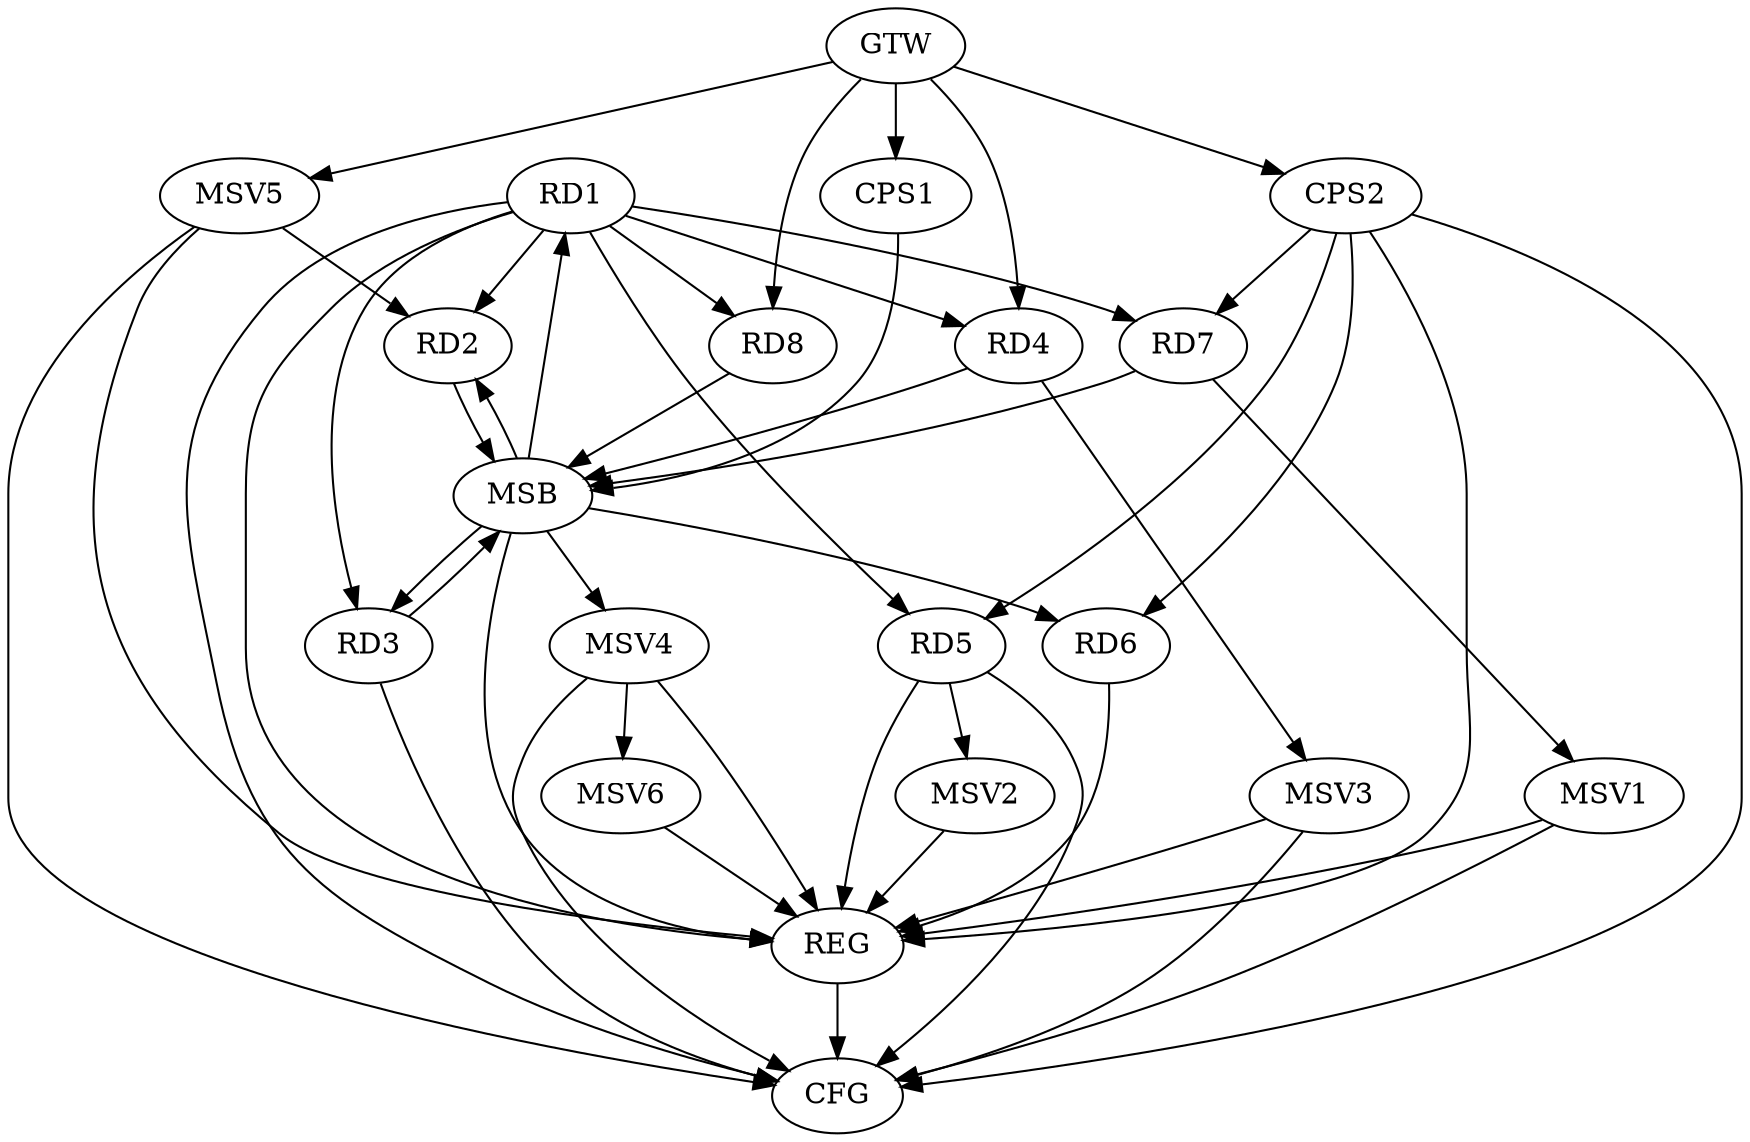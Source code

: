 strict digraph G {
  RD1 [ label="RD1" ];
  RD2 [ label="RD2" ];
  RD3 [ label="RD3" ];
  RD4 [ label="RD4" ];
  RD5 [ label="RD5" ];
  RD6 [ label="RD6" ];
  RD7 [ label="RD7" ];
  RD8 [ label="RD8" ];
  CPS1 [ label="CPS1" ];
  CPS2 [ label="CPS2" ];
  GTW [ label="GTW" ];
  REG [ label="REG" ];
  MSB [ label="MSB" ];
  CFG [ label="CFG" ];
  MSV1 [ label="MSV1" ];
  MSV2 [ label="MSV2" ];
  MSV3 [ label="MSV3" ];
  MSV4 [ label="MSV4" ];
  MSV5 [ label="MSV5" ];
  MSV6 [ label="MSV6" ];
  CPS2 -> RD5;
  CPS2 -> RD6;
  CPS2 -> RD7;
  GTW -> RD4;
  GTW -> RD8;
  GTW -> CPS1;
  GTW -> CPS2;
  RD1 -> REG;
  RD5 -> REG;
  RD6 -> REG;
  CPS2 -> REG;
  RD2 -> MSB;
  MSB -> REG;
  RD3 -> MSB;
  RD4 -> MSB;
  MSB -> RD2;
  RD7 -> MSB;
  RD8 -> MSB;
  MSB -> RD1;
  MSB -> RD6;
  CPS1 -> MSB;
  MSB -> RD3;
  RD5 -> CFG;
  RD1 -> CFG;
  CPS2 -> CFG;
  RD3 -> CFG;
  REG -> CFG;
  RD1 -> RD4;
  RD1 -> RD8;
  RD1 -> RD2;
  RD1 -> RD3;
  RD1 -> RD5;
  RD1 -> RD7;
  RD7 -> MSV1;
  MSV1 -> REG;
  MSV1 -> CFG;
  RD5 -> MSV2;
  MSV2 -> REG;
  RD4 -> MSV3;
  MSV3 -> REG;
  MSV3 -> CFG;
  MSB -> MSV4;
  MSV4 -> REG;
  MSV4 -> CFG;
  MSV5 -> RD2;
  GTW -> MSV5;
  MSV5 -> REG;
  MSV5 -> CFG;
  MSV4 -> MSV6;
  MSV6 -> REG;
}
